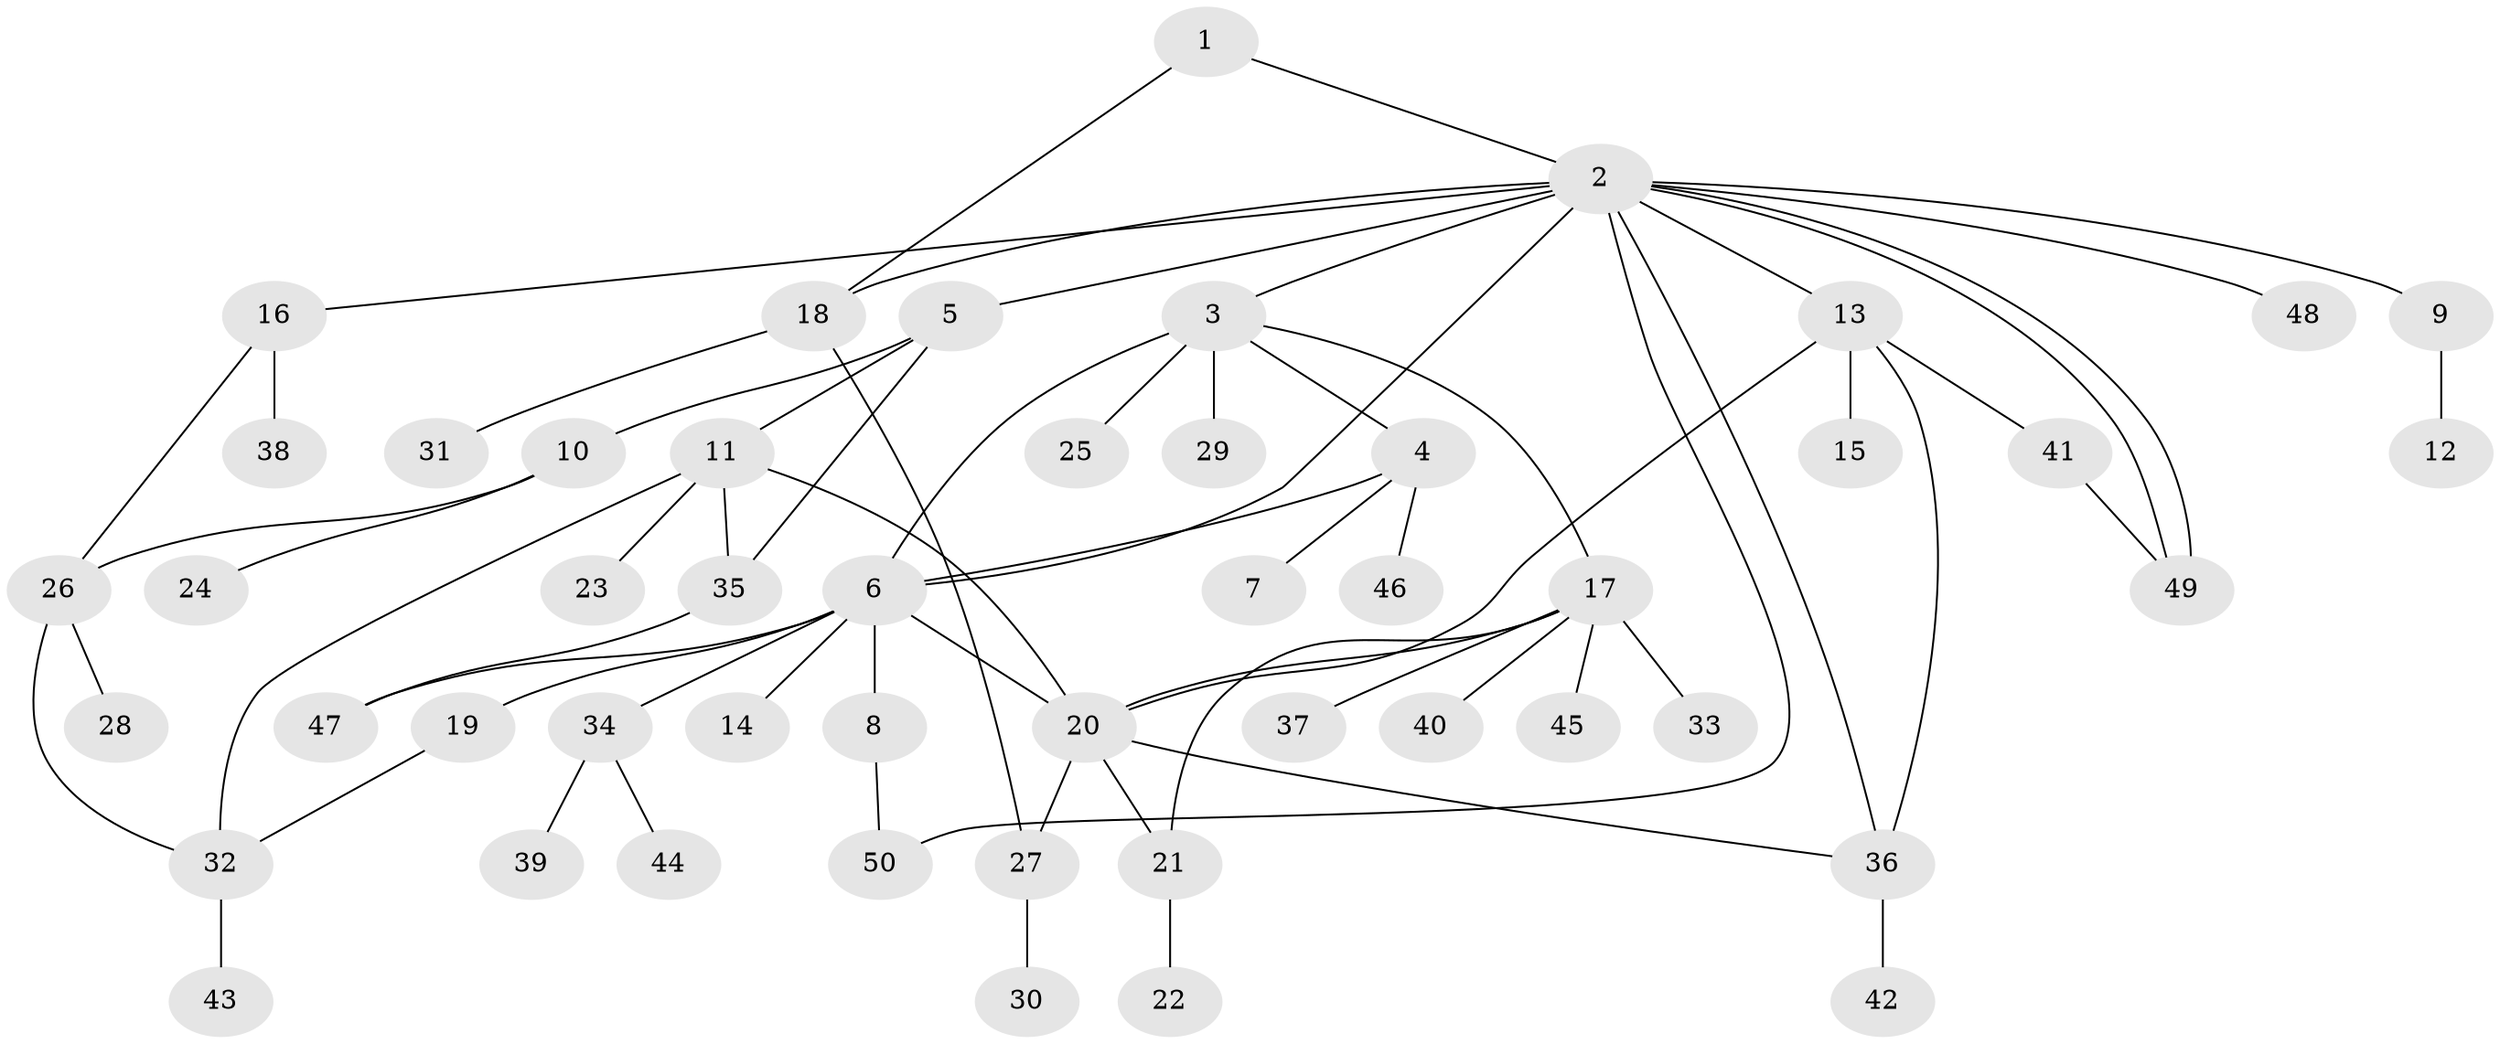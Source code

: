 // coarse degree distribution, {1: 0.5142857142857142, 12: 0.02857142857142857, 5: 0.08571428571428572, 3: 0.08571428571428572, 6: 0.05714285714285714, 9: 0.02857142857142857, 2: 0.17142857142857143, 7: 0.02857142857142857}
// Generated by graph-tools (version 1.1) at 2025/52/02/27/25 19:52:00]
// undirected, 50 vertices, 67 edges
graph export_dot {
graph [start="1"]
  node [color=gray90,style=filled];
  1;
  2;
  3;
  4;
  5;
  6;
  7;
  8;
  9;
  10;
  11;
  12;
  13;
  14;
  15;
  16;
  17;
  18;
  19;
  20;
  21;
  22;
  23;
  24;
  25;
  26;
  27;
  28;
  29;
  30;
  31;
  32;
  33;
  34;
  35;
  36;
  37;
  38;
  39;
  40;
  41;
  42;
  43;
  44;
  45;
  46;
  47;
  48;
  49;
  50;
  1 -- 2;
  1 -- 18;
  2 -- 3;
  2 -- 5;
  2 -- 6;
  2 -- 9;
  2 -- 13;
  2 -- 16;
  2 -- 18;
  2 -- 36;
  2 -- 48;
  2 -- 49;
  2 -- 49;
  2 -- 50;
  3 -- 4;
  3 -- 6;
  3 -- 17;
  3 -- 25;
  3 -- 29;
  4 -- 6;
  4 -- 7;
  4 -- 46;
  5 -- 10;
  5 -- 11;
  5 -- 35;
  6 -- 8;
  6 -- 14;
  6 -- 19;
  6 -- 20;
  6 -- 34;
  6 -- 47;
  8 -- 50;
  9 -- 12;
  10 -- 24;
  10 -- 26;
  11 -- 20;
  11 -- 23;
  11 -- 32;
  11 -- 35;
  13 -- 15;
  13 -- 20;
  13 -- 36;
  13 -- 41;
  16 -- 26;
  16 -- 38;
  17 -- 20;
  17 -- 21;
  17 -- 33;
  17 -- 37;
  17 -- 40;
  17 -- 45;
  18 -- 27;
  18 -- 31;
  19 -- 32;
  20 -- 21;
  20 -- 27;
  20 -- 36;
  21 -- 22;
  26 -- 28;
  26 -- 32;
  27 -- 30;
  32 -- 43;
  34 -- 39;
  34 -- 44;
  35 -- 47;
  36 -- 42;
  41 -- 49;
}
